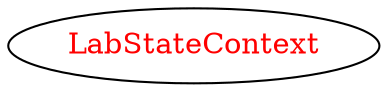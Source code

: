 digraph dependencyGraph {
 concentrate=true;
 ranksep="2.0";
 rankdir="LR"; 
 splines="ortho";
"LabStateContext" [fontcolor="red"];
}